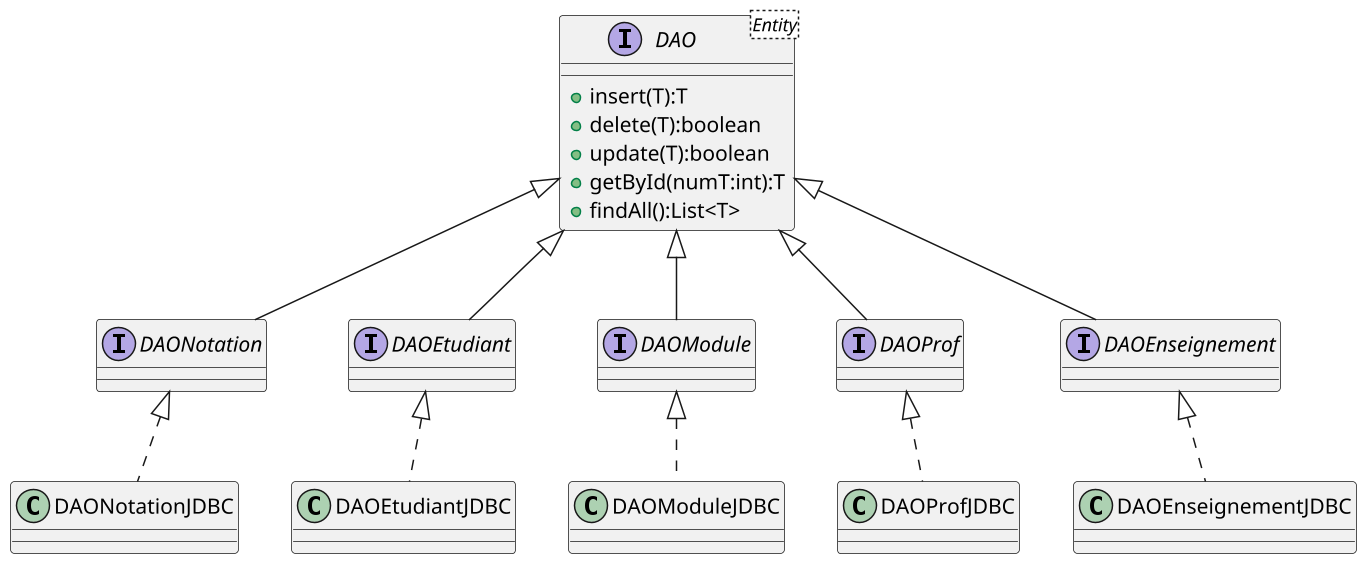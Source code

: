 @startuml
scale 1.5

interface DAO<Entity>{
+insert(T):T
+delete(T):boolean
+update(T):boolean
+getById(numT:int):T
+findAll():List<T>
}

interface DAONotation

interface DAOEtudiant

interface DAOModule

interface DAOProf

interface DAOEnseignement

DAO <|-- DAONotation
DAO <|-- DAOEtudiant
DAO <|-- DAOModule
DAO <|-- DAOProf
DAO <|-- DAOEnseignement

DAONotation <|.. DAONotationJDBC
DAOEtudiant <|.. DAOEtudiantJDBC
DAOModule <|.. DAOModuleJDBC
DAOProf <|.. DAOProfJDBC
DAOEnseignement <|.. DAOEnseignementJDBC
@enduml